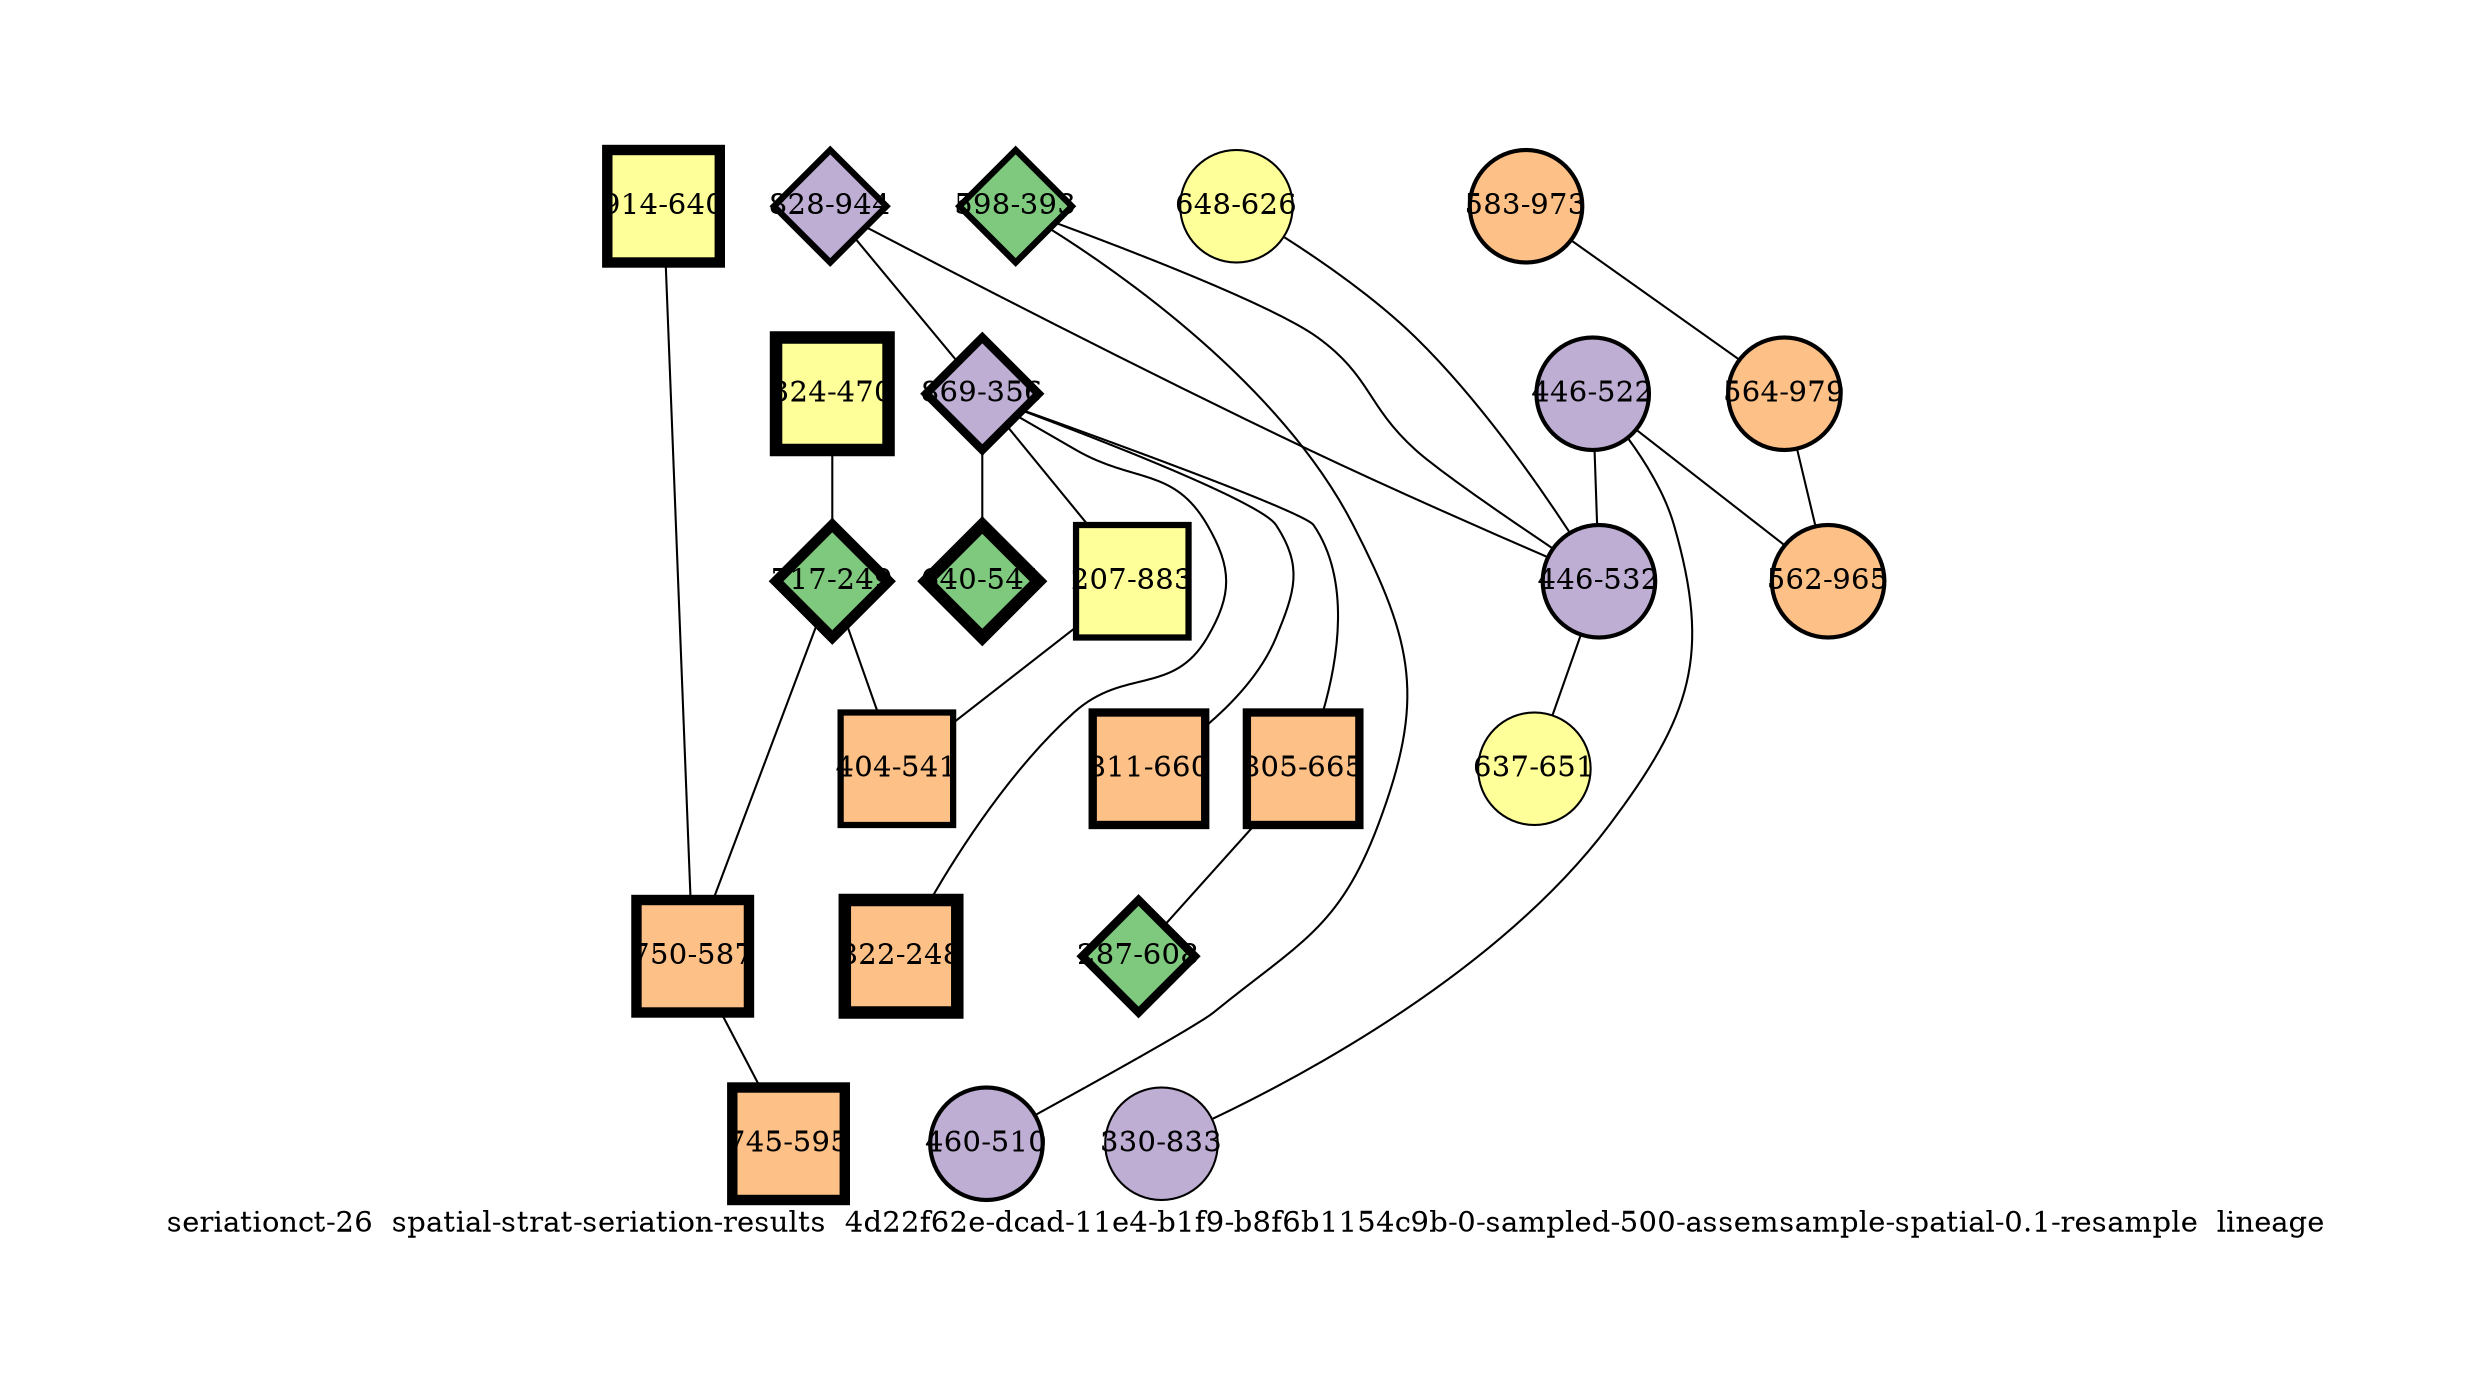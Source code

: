strict graph "seriationct-26  spatial-strat-seriation-results  4d22f62e-dcad-11e4-b1f9-b8f6b1154c9b-0-sampled-500-assemsample-spatial-0.1-resample  lineage" {
labelloc=b;
ratio=auto;
pad="1.0";
label="seriationct-26  spatial-strat-seriation-results  4d22f62e-dcad-11e4-b1f9-b8f6b1154c9b-0-sampled-500-assemsample-spatial-0.1-resample  lineage";
node [width="0.75", style=filled, fixedsize=true, height="0.75", shape=circle, label=""];
0 [xCoordinate="944.0", appears_in_slice=3, yCoordinate="828.0", colorscheme=accent6, lineage_id=2, short_label="828-944", label="828-944", shape=diamond, cluster_id=1, fillcolor=2, size="500.0", id=0, penwidth="3.0"];
1 [xCoordinate="393.0", appears_in_slice=3, yCoordinate="598.0", colorscheme=accent6, lineage_id=2, short_label="598-393", label="598-393", shape=diamond, cluster_id=0, fillcolor=1, size="500.0", id=1, penwidth="3.0"];
2 [xCoordinate="356.0", appears_in_slice=4, yCoordinate="869.0", colorscheme=accent6, lineage_id=2, short_label="869-356", label="869-356", shape=diamond, cluster_id=1, fillcolor=2, size="500.0", id=2, penwidth="4.0"];
3 [xCoordinate="626.0", appears_in_slice=1, yCoordinate="648.0", colorscheme=accent6, lineage_id=0, short_label="648-626", label="648-626", shape=circle, cluster_id=3, fillcolor=4, size="500.0", id=19, penwidth="1.0"];
4 [xCoordinate="541.0", appears_in_slice=6, yCoordinate="640.0", colorscheme=accent6, lineage_id=2, short_label="640-541", label="640-541", shape=diamond, cluster_id=0, fillcolor=1, size="500.0", id=4, penwidth="6.0"];
5 [xCoordinate="470.0", appears_in_slice=6, yCoordinate="324.0", colorscheme=accent6, lineage_id=1, short_label="324-470", label="324-470", shape=square, cluster_id=3, fillcolor=4, size="500.0", id=5, penwidth="6.0"];
6 [xCoordinate="883.0", appears_in_slice=3, yCoordinate="207.0", colorscheme=accent6, lineage_id=1, short_label="207-883", label="207-883", shape=square, cluster_id=3, fillcolor=4, size="500.0", id=6, penwidth="3.0"];
7 [xCoordinate="248.0", appears_in_slice=6, yCoordinate="822.0", colorscheme=accent6, lineage_id=1, short_label="822-248", label="822-248", shape=square, cluster_id=2, fillcolor=3, size="500.0", id=7, penwidth="6.0"];
8 [xCoordinate="510.0", appears_in_slice=2, yCoordinate="460.0", colorscheme=accent6, lineage_id=0, short_label="460-510", label="460-510", shape=circle, cluster_id=1, fillcolor=2, size="500.0", id=8, penwidth="2.0"];
9 [xCoordinate="522.0", appears_in_slice=2, yCoordinate="446.0", colorscheme=accent6, lineage_id=0, short_label="446-522", label="446-522", shape=circle, cluster_id=1, fillcolor=2, size="500.0", id=9, penwidth="2.0"];
10 [xCoordinate="249.0", appears_in_slice=5, yCoordinate="717.0", colorscheme=accent6, lineage_id=2, short_label="717-249", label="717-249", shape=diamond, cluster_id=0, fillcolor=1, size="500.0", id=10, penwidth="5.0"];
11 [xCoordinate="665.0", appears_in_slice=4, yCoordinate="805.0", colorscheme=accent6, lineage_id=1, short_label="805-665", label="805-665", shape=square, cluster_id=2, fillcolor=3, size="500.0", id=11, penwidth="4.0"];
12 [xCoordinate="660.0", appears_in_slice=4, yCoordinate="811.0", colorscheme=accent6, lineage_id=1, short_label="811-660", label="811-660", shape=square, cluster_id=2, fillcolor=3, size="500.0", id=12, penwidth="4.0"];
13 [xCoordinate="973.0", appears_in_slice=2, yCoordinate="583.0", colorscheme=accent6, lineage_id=0, short_label="583-973", label="583-973", shape=circle, cluster_id=2, fillcolor=3, size="500.0", id=13, penwidth="2.0"];
14 [xCoordinate="640.0", appears_in_slice=5, yCoordinate="914.0", colorscheme=accent6, lineage_id=1, short_label="914-640", label="914-640", shape=square, cluster_id=3, fillcolor=4, size="500.0", id=14, penwidth="5.0"];
15 [xCoordinate="979.0", appears_in_slice=2, yCoordinate="564.0", colorscheme=accent6, lineage_id=0, short_label="564-979", label="564-979", shape=circle, cluster_id=2, fillcolor=3, size="500.0", id=15, penwidth="2.0"];
16 [xCoordinate="833.0", appears_in_slice=1, yCoordinate="330.0", colorscheme=accent6, lineage_id=0, short_label="330-833", label="330-833", shape=circle, cluster_id=1, fillcolor=2, size="500.0", id=16, penwidth="1.0"];
17 [xCoordinate="965.0", appears_in_slice=2, yCoordinate="562.0", colorscheme=accent6, lineage_id=0, short_label="562-965", label="562-965", shape=circle, cluster_id=2, fillcolor=3, size="500.0", id=17, penwidth="2.0"];
18 [xCoordinate="541.0", appears_in_slice=3, yCoordinate="404.0", colorscheme=accent6, lineage_id=1, short_label="404-541", label="404-541", shape=square, cluster_id=2, fillcolor=3, size="500.0", id=18, penwidth="3.0"];
19 [xCoordinate="532.0", appears_in_slice=2, yCoordinate="446.0", colorscheme=accent6, lineage_id=0, short_label="446-532", label="446-532", shape=circle, cluster_id=1, fillcolor=2, size="500.0", id=3, penwidth="2.0"];
20 [xCoordinate="651.0", appears_in_slice=1, yCoordinate="637.0", colorscheme=accent6, lineage_id=0, short_label="637-651", label="637-651", shape=circle, cluster_id=3, fillcolor=4, size="500.0", id=20, penwidth="1.0"];
21 [xCoordinate="587.0", appears_in_slice=5, yCoordinate="750.0", colorscheme=accent6, lineage_id=1, short_label="750-587", label="750-587", shape=square, cluster_id=2, fillcolor=3, size="500.0", id=21, penwidth="5.0"];
22 [xCoordinate="608.0", appears_in_slice=4, yCoordinate="287.0", colorscheme=accent6, lineage_id=2, short_label="287-608", label="287-608", shape=diamond, cluster_id=0, fillcolor=1, size="500.0", id=22, penwidth="4.0"];
23 [xCoordinate="595.0", appears_in_slice=5, yCoordinate="745.0", colorscheme=accent6, lineage_id=1, short_label="745-595", label="745-595", shape=square, cluster_id=2, fillcolor=3, size="500.0", id=23, penwidth="5.0"];
0 -- 2  [inverseweight="3.03058133338", weight="0.329969695578"];
0 -- 19  [inverseweight="3.76440286663", weight="0.265646381492"];
1 -- 8  [inverseweight="2.04821727016", weight="0.488229454253"];
1 -- 19  [inverseweight="3.13863857307", weight="0.318609478829"];
2 -- 4  [inverseweight="1.49675108601", weight="0.668113762768"];
2 -- 6  [inverseweight="2.91854202709", weight="0.34263683398"];
2 -- 7  [inverseweight="1.30582580079", weight="0.765798929224"];
2 -- 11  [inverseweight="3.50035705463", weight="0.285685141371"];
2 -- 12  [inverseweight="2.5515518154", weight="0.391918358845"];
3 -- 19  [inverseweight="1.89975418771", weight="0.526383890331"];
5 -- 10  [inverseweight="1.41981298773", weight="0.704318109947"];
6 -- 18  [inverseweight="16.1542667438", weight="0.0619031501622"];
9 -- 16  [inverseweight="1.89912371859", weight="0.52655863871"];
9 -- 17  [inverseweight="2.04777059754", weight="0.488335949936"];
9 -- 19  [inverseweight="3.26958047827", weight="0.305849636259"];
10 -- 18  [inverseweight="3.13555124513", weight="0.318923188244"];
10 -- 21  [inverseweight="16.3430112615", weight="0.0611882341631"];
11 -- 22  [inverseweight="8.69335178026", weight="0.115030430756"];
13 -- 15  [inverseweight="15.4894552702", weight="0.0645600495663"];
14 -- 21  [inverseweight="2.47859068932", weight="0.403455078045"];
15 -- 17  [inverseweight="14.6426853164", weight="0.0682934843159"];
19 -- 20  [inverseweight="1.84719538962", weight="0.541361247228"];
21 -- 23  [inverseweight="19.7334259491", weight="0.0506754378373"];
}
